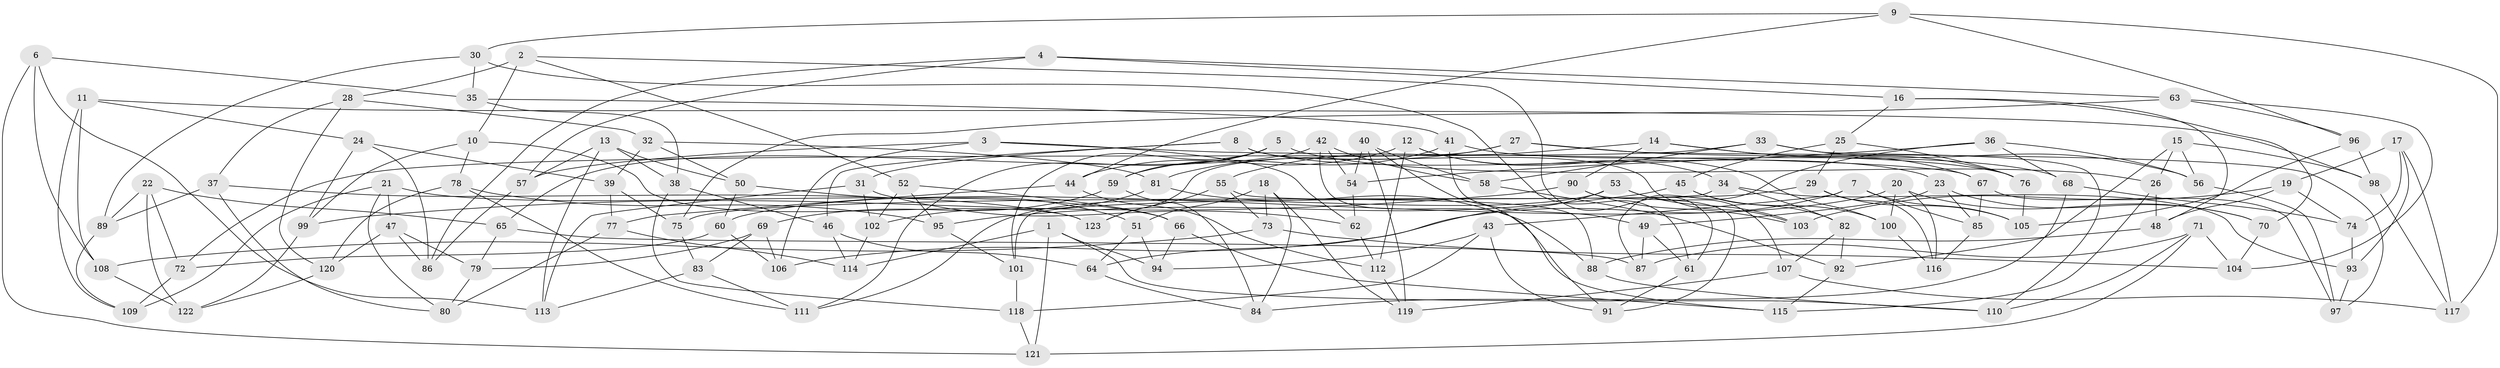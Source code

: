 // Generated by graph-tools (version 1.1) at 2025/38/03/09/25 02:38:08]
// undirected, 123 vertices, 246 edges
graph export_dot {
graph [start="1"]
  node [color=gray90,style=filled];
  1;
  2;
  3;
  4;
  5;
  6;
  7;
  8;
  9;
  10;
  11;
  12;
  13;
  14;
  15;
  16;
  17;
  18;
  19;
  20;
  21;
  22;
  23;
  24;
  25;
  26;
  27;
  28;
  29;
  30;
  31;
  32;
  33;
  34;
  35;
  36;
  37;
  38;
  39;
  40;
  41;
  42;
  43;
  44;
  45;
  46;
  47;
  48;
  49;
  50;
  51;
  52;
  53;
  54;
  55;
  56;
  57;
  58;
  59;
  60;
  61;
  62;
  63;
  64;
  65;
  66;
  67;
  68;
  69;
  70;
  71;
  72;
  73;
  74;
  75;
  76;
  77;
  78;
  79;
  80;
  81;
  82;
  83;
  84;
  85;
  86;
  87;
  88;
  89;
  90;
  91;
  92;
  93;
  94;
  95;
  96;
  97;
  98;
  99;
  100;
  101;
  102;
  103;
  104;
  105;
  106;
  107;
  108;
  109;
  110;
  111;
  112;
  113;
  114;
  115;
  116;
  117;
  118;
  119;
  120;
  121;
  122;
  123;
  1 -- 94;
  1 -- 121;
  1 -- 110;
  1 -- 114;
  2 -- 52;
  2 -- 10;
  2 -- 61;
  2 -- 28;
  3 -- 106;
  3 -- 57;
  3 -- 62;
  3 -- 67;
  4 -- 86;
  4 -- 16;
  4 -- 57;
  4 -- 63;
  5 -- 111;
  5 -- 26;
  5 -- 101;
  5 -- 59;
  6 -- 35;
  6 -- 121;
  6 -- 113;
  6 -- 108;
  7 -- 85;
  7 -- 106;
  7 -- 43;
  7 -- 105;
  8 -- 103;
  8 -- 31;
  8 -- 23;
  8 -- 46;
  9 -- 96;
  9 -- 30;
  9 -- 117;
  9 -- 44;
  10 -- 123;
  10 -- 99;
  10 -- 78;
  11 -- 109;
  11 -- 24;
  11 -- 108;
  11 -- 98;
  12 -- 44;
  12 -- 100;
  12 -- 34;
  12 -- 112;
  13 -- 113;
  13 -- 57;
  13 -- 50;
  13 -- 38;
  14 -- 90;
  14 -- 76;
  14 -- 67;
  14 -- 55;
  15 -- 92;
  15 -- 26;
  15 -- 98;
  15 -- 56;
  16 -- 25;
  16 -- 48;
  16 -- 70;
  17 -- 117;
  17 -- 19;
  17 -- 74;
  17 -- 93;
  18 -- 73;
  18 -- 119;
  18 -- 84;
  18 -- 51;
  19 -- 48;
  19 -- 74;
  19 -- 103;
  20 -- 116;
  20 -- 60;
  20 -- 100;
  20 -- 70;
  21 -- 109;
  21 -- 80;
  21 -- 47;
  21 -- 66;
  22 -- 72;
  22 -- 65;
  22 -- 122;
  22 -- 89;
  23 -- 85;
  23 -- 70;
  23 -- 49;
  24 -- 86;
  24 -- 99;
  24 -- 39;
  25 -- 76;
  25 -- 29;
  25 -- 45;
  26 -- 115;
  26 -- 48;
  27 -- 123;
  27 -- 97;
  27 -- 76;
  27 -- 81;
  28 -- 37;
  28 -- 32;
  28 -- 120;
  29 -- 116;
  29 -- 105;
  29 -- 75;
  30 -- 61;
  30 -- 89;
  30 -- 35;
  31 -- 62;
  31 -- 113;
  31 -- 102;
  32 -- 39;
  32 -- 50;
  32 -- 81;
  33 -- 72;
  33 -- 56;
  33 -- 58;
  33 -- 110;
  34 -- 101;
  34 -- 82;
  34 -- 93;
  35 -- 38;
  35 -- 41;
  36 -- 56;
  36 -- 68;
  36 -- 87;
  36 -- 54;
  37 -- 89;
  37 -- 123;
  37 -- 80;
  38 -- 46;
  38 -- 118;
  39 -- 75;
  39 -- 77;
  40 -- 119;
  40 -- 54;
  40 -- 91;
  40 -- 58;
  41 -- 59;
  41 -- 49;
  41 -- 68;
  42 -- 115;
  42 -- 54;
  42 -- 58;
  42 -- 65;
  43 -- 118;
  43 -- 94;
  43 -- 91;
  44 -- 77;
  44 -- 112;
  45 -- 100;
  45 -- 95;
  45 -- 82;
  46 -- 114;
  46 -- 64;
  47 -- 120;
  47 -- 79;
  47 -- 86;
  48 -- 88;
  49 -- 87;
  49 -- 61;
  50 -- 51;
  50 -- 60;
  51 -- 94;
  51 -- 64;
  52 -- 95;
  52 -- 66;
  52 -- 102;
  53 -- 111;
  53 -- 103;
  53 -- 107;
  53 -- 64;
  54 -- 62;
  55 -- 88;
  55 -- 123;
  55 -- 73;
  56 -- 97;
  57 -- 86;
  58 -- 92;
  59 -- 69;
  59 -- 84;
  60 -- 72;
  60 -- 106;
  61 -- 91;
  62 -- 112;
  63 -- 96;
  63 -- 104;
  63 -- 75;
  64 -- 84;
  65 -- 79;
  65 -- 87;
  66 -- 94;
  66 -- 115;
  67 -- 97;
  67 -- 85;
  68 -- 84;
  68 -- 74;
  69 -- 83;
  69 -- 79;
  69 -- 106;
  70 -- 104;
  71 -- 104;
  71 -- 121;
  71 -- 110;
  71 -- 87;
  72 -- 109;
  73 -- 108;
  73 -- 104;
  74 -- 93;
  75 -- 83;
  76 -- 105;
  77 -- 114;
  77 -- 80;
  78 -- 95;
  78 -- 120;
  78 -- 111;
  79 -- 80;
  81 -- 88;
  81 -- 102;
  82 -- 92;
  82 -- 107;
  83 -- 111;
  83 -- 113;
  85 -- 116;
  88 -- 110;
  89 -- 109;
  90 -- 99;
  90 -- 91;
  90 -- 103;
  92 -- 115;
  93 -- 97;
  95 -- 101;
  96 -- 105;
  96 -- 98;
  98 -- 117;
  99 -- 122;
  100 -- 116;
  101 -- 118;
  102 -- 114;
  107 -- 119;
  107 -- 117;
  108 -- 122;
  112 -- 119;
  118 -- 121;
  120 -- 122;
}
